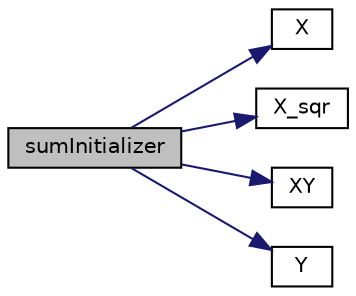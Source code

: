 digraph "sumInitializer"
{
 // INTERACTIVE_SVG=YES
  edge [fontname="Helvetica",fontsize="10",labelfontname="Helvetica",labelfontsize="10"];
  node [fontname="Helvetica",fontsize="10",shape=record];
  rankdir="LR";
  Node36 [label="sumInitializer",height=0.2,width=0.4,color="black", fillcolor="grey75", style="filled", fontcolor="black"];
  Node36 -> Node37 [color="midnightblue",fontsize="10",style="solid",fontname="Helvetica"];
  Node37 [label="X",height=0.2,width=0.4,color="black", fillcolor="white", style="filled",URL="$_seg_least_8cpp.html#ab97f549f06ae782f4670c19b049c4ace"];
  Node36 -> Node38 [color="midnightblue",fontsize="10",style="solid",fontname="Helvetica"];
  Node38 [label="X_sqr",height=0.2,width=0.4,color="black", fillcolor="white", style="filled",URL="$_seg_least_8cpp.html#a47002d6645b78c6c2969dc6ed512eb55"];
  Node36 -> Node39 [color="midnightblue",fontsize="10",style="solid",fontname="Helvetica"];
  Node39 [label="XY",height=0.2,width=0.4,color="black", fillcolor="white", style="filled",URL="$_seg_least_8cpp.html#ad9abe7b887ced63dfaa9afd70357b837"];
  Node36 -> Node40 [color="midnightblue",fontsize="10",style="solid",fontname="Helvetica"];
  Node40 [label="Y",height=0.2,width=0.4,color="black", fillcolor="white", style="filled",URL="$_seg_least_8cpp.html#a2d8a3d3c5f89e0ca29000b35ca73d3ec"];
}
